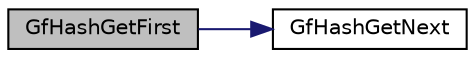 digraph "GfHashGetFirst"
{
  edge [fontname="Helvetica",fontsize="10",labelfontname="Helvetica",labelfontsize="10"];
  node [fontname="Helvetica",fontsize="10",shape=record];
  rankdir="LR";
  Node1 [label="GfHashGetFirst",height=0.2,width=0.4,color="black", fillcolor="grey75", style="filled", fontcolor="black"];
  Node1 -> Node2 [color="midnightblue",fontsize="10",style="solid",fontname="Helvetica"];
  Node2 [label="GfHashGetNext",height=0.2,width=0.4,color="black", fillcolor="white", style="filled",URL="$group__hash.html#ga972ada8cb4e5bab098bfc66ddd9a7c93",tooltip="Get the next user data of a hash table, this is used for table scans. "];
}
